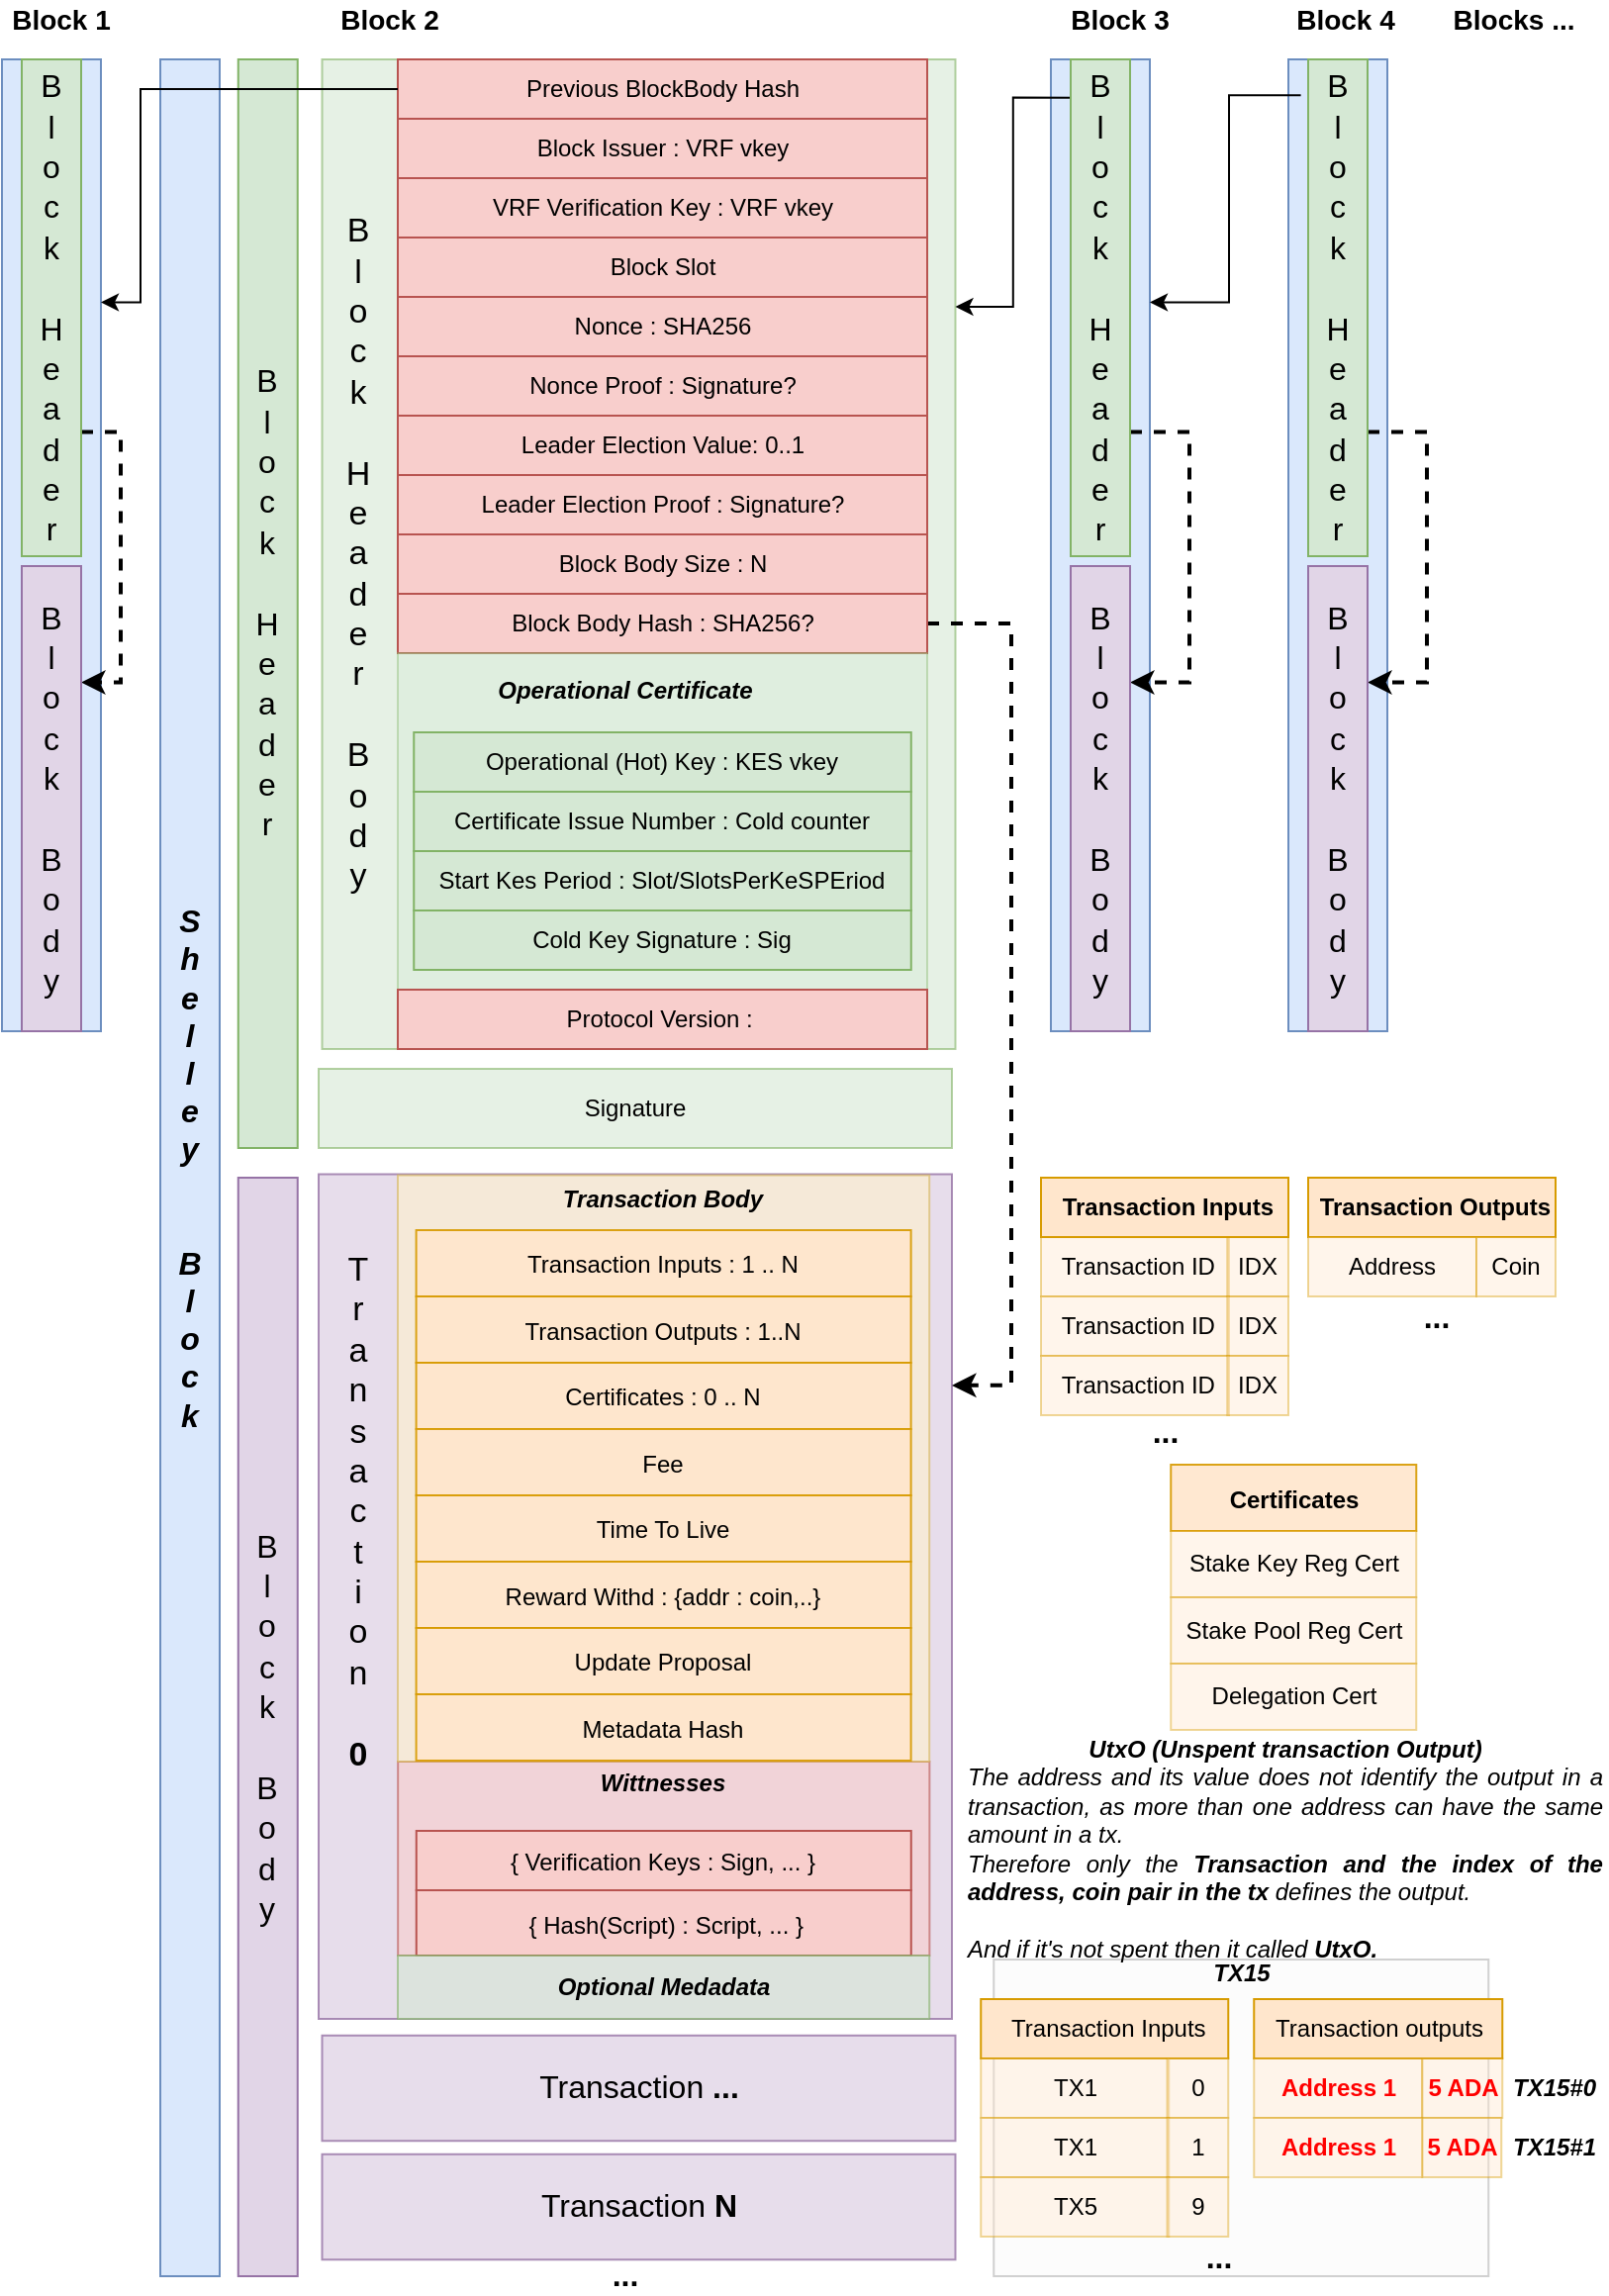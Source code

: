 <mxfile version="13.1.14" type="github">
  <diagram id="uTPT8sLcpa1e0BykbdLk" name="Page-1">
    <mxGraphModel dx="1215" dy="660" grid="1" gridSize="10" guides="1" tooltips="1" connect="1" arrows="1" fold="1" page="1" pageScale="1" pageWidth="827" pageHeight="1169" math="0" shadow="0">
      <root>
        <mxCell id="0" />
        <mxCell id="1" parent="0" />
        <mxCell id="1TYJ5KsrgFMn8mMMUmhc-1" value="&lt;font style=&quot;font-size: 16px&quot;&gt;&lt;br&gt;&lt;/font&gt;" style="rounded=0;whiteSpace=wrap;html=1;fontSize=17;align=center;fillColor=#e1d5e7;strokeColor=#9673a6;opacity=80;" vertex="1" parent="1">
          <mxGeometry x="170" y="603.25" width="320" height="426.75" as="geometry" />
        </mxCell>
        <mxCell id="1TYJ5KsrgFMn8mMMUmhc-99" value="" style="rounded=0;whiteSpace=wrap;html=1;fontSize=17;align=center;fillColor=#f8cecc;strokeColor=#b85450;opacity=60;" vertex="1" parent="1">
          <mxGeometry x="210.08" y="900" width="268.6" height="98" as="geometry" />
        </mxCell>
        <mxCell id="1TYJ5KsrgFMn8mMMUmhc-72" value="" style="rounded=0;whiteSpace=wrap;html=1;fontSize=12;fillColor=#f5f5f5;strokeColor=#666666;fontColor=#333333;opacity=30;" vertex="1" parent="1">
          <mxGeometry x="511.13" y="1000" width="250" height="160" as="geometry" />
        </mxCell>
        <mxCell id="0y1YGnhRQW68st4rbFYn-91" value="" style="rounded=0;whiteSpace=wrap;html=1;fontSize=17;align=center;fillColor=#d5e8d4;strokeColor=#82b366;opacity=60;" parent="1" vertex="1">
          <mxGeometry x="171.75" y="40" width="320" height="500" as="geometry" />
        </mxCell>
        <mxCell id="0y1YGnhRQW68st4rbFYn-69" value="" style="rounded=0;whiteSpace=wrap;html=1;fontSize=17;opacity=60;align=center;fillColor=#fff2cc;strokeColor=#d6b656;" parent="1" vertex="1">
          <mxGeometry x="210" y="603.75" width="268.6" height="296.25" as="geometry" />
        </mxCell>
        <mxCell id="0y1YGnhRQW68st4rbFYn-2" value="&lt;font style=&quot;font-size: 16px&quot;&gt;&lt;b&gt;&lt;i&gt;S&lt;br&gt;h&lt;br&gt;e&lt;br&gt;l&lt;br&gt;l&lt;br&gt;e&lt;br&gt;y&lt;br&gt;&lt;br&gt;&amp;nbsp;&lt;br&gt;B&lt;br&gt;l&lt;br&gt;o&lt;br&gt;c&lt;br&gt;k&lt;/i&gt;&lt;/b&gt;&lt;/font&gt;" style="rounded=0;whiteSpace=wrap;html=1;align=center;fillColor=#dae8fc;strokeColor=#6c8ebf;" parent="1" vertex="1">
          <mxGeometry x="90" y="40" width="30" height="1120" as="geometry" />
        </mxCell>
        <mxCell id="0y1YGnhRQW68st4rbFYn-4" value="Previous BlockBody Hash" style="rounded=0;whiteSpace=wrap;html=1;fillColor=#f8cecc;strokeColor=#b85450;" parent="1" vertex="1">
          <mxGeometry x="210" y="40" width="267.5" height="30" as="geometry" />
        </mxCell>
        <mxCell id="0y1YGnhRQW68st4rbFYn-5" value="Block Issuer : VRF vkey" style="rounded=0;whiteSpace=wrap;html=1;fillColor=#f8cecc;strokeColor=#b85450;align=center;" parent="1" vertex="1">
          <mxGeometry x="210" y="70" width="267.5" height="30" as="geometry" />
        </mxCell>
        <mxCell id="0y1YGnhRQW68st4rbFYn-6" value="VRF Verification Key : VRF vkey" style="rounded=0;whiteSpace=wrap;html=1;fillColor=#f8cecc;strokeColor=#b85450;align=center;" parent="1" vertex="1">
          <mxGeometry x="210" y="100" width="267.5" height="30" as="geometry" />
        </mxCell>
        <mxCell id="0y1YGnhRQW68st4rbFYn-7" value="Block Slot" style="rounded=0;whiteSpace=wrap;html=1;fillColor=#f8cecc;strokeColor=#b85450;align=center;" parent="1" vertex="1">
          <mxGeometry x="210" y="130" width="267.5" height="30" as="geometry" />
        </mxCell>
        <mxCell id="0y1YGnhRQW68st4rbFYn-8" value="Nonce : SHA256" style="rounded=0;whiteSpace=wrap;html=1;fillColor=#f8cecc;strokeColor=#b85450;align=center;" parent="1" vertex="1">
          <mxGeometry x="210" y="160" width="267.5" height="30" as="geometry" />
        </mxCell>
        <mxCell id="0y1YGnhRQW68st4rbFYn-9" value="Nonce Proof : Signature?" style="rounded=0;whiteSpace=wrap;html=1;fillColor=#f8cecc;strokeColor=#b85450;align=center;" parent="1" vertex="1">
          <mxGeometry x="210" y="190" width="267.5" height="30" as="geometry" />
        </mxCell>
        <mxCell id="0y1YGnhRQW68st4rbFYn-12" value="Leader Election Value: 0..1" style="rounded=0;whiteSpace=wrap;html=1;fillColor=#f8cecc;strokeColor=#b85450;align=center;" parent="1" vertex="1">
          <mxGeometry x="210" y="220" width="267.5" height="30" as="geometry" />
        </mxCell>
        <mxCell id="0y1YGnhRQW68st4rbFYn-13" value="Leader Election Proof : Signature?" style="rounded=0;whiteSpace=wrap;html=1;fillColor=#f8cecc;strokeColor=#b85450;align=center;" parent="1" vertex="1">
          <mxGeometry x="210" y="250" width="267.5" height="30" as="geometry" />
        </mxCell>
        <mxCell id="0y1YGnhRQW68st4rbFYn-14" value="Block Body Size : N" style="rounded=0;whiteSpace=wrap;html=1;fillColor=#f8cecc;strokeColor=#b85450;align=center;" parent="1" vertex="1">
          <mxGeometry x="210" y="280" width="267.5" height="30" as="geometry" />
        </mxCell>
        <mxCell id="1TYJ5KsrgFMn8mMMUmhc-37" style="edgeStyle=orthogonalEdgeStyle;rounded=0;orthogonalLoop=1;jettySize=auto;html=1;entryX=1;entryY=0.25;entryDx=0;entryDy=0;fontSize=12;dashed=1;strokeWidth=2;" edge="1" parent="1" source="0y1YGnhRQW68st4rbFYn-15" target="1TYJ5KsrgFMn8mMMUmhc-1">
          <mxGeometry relative="1" as="geometry">
            <Array as="points">
              <mxPoint x="520" y="325" />
              <mxPoint x="520" y="710" />
            </Array>
          </mxGeometry>
        </mxCell>
        <mxCell id="0y1YGnhRQW68st4rbFYn-15" value="Block Body Hash : SHA256?" style="rounded=0;whiteSpace=wrap;html=1;fillColor=#f8cecc;strokeColor=#b85450;align=center;" parent="1" vertex="1">
          <mxGeometry x="210" y="310" width="267.5" height="30" as="geometry" />
        </mxCell>
        <mxCell id="0y1YGnhRQW68st4rbFYn-16" value="" style="rounded=0;whiteSpace=wrap;html=1;fillColor=#d5e8d4;strokeColor=#82b366;align=center;opacity=40;" parent="1" vertex="1">
          <mxGeometry x="210" y="340" width="267.5" height="170" as="geometry" />
        </mxCell>
        <mxCell id="0y1YGnhRQW68st4rbFYn-17" value="Operational (Hot) Key : KES vkey" style="rounded=0;whiteSpace=wrap;html=1;fillColor=#d5e8d4;strokeColor=#82b366;align=center;" parent="1" vertex="1">
          <mxGeometry x="218.13" y="380" width="251.25" height="30" as="geometry" />
        </mxCell>
        <mxCell id="0y1YGnhRQW68st4rbFYn-18" value="Operational Certificate" style="text;html=1;strokeColor=none;fillColor=none;align=center;verticalAlign=middle;whiteSpace=wrap;rounded=0;fontStyle=3" parent="1" vertex="1">
          <mxGeometry x="255" y="344" width="140" height="30" as="geometry" />
        </mxCell>
        <mxCell id="0y1YGnhRQW68st4rbFYn-19" value="Certificate Issue Number : Cold counter" style="rounded=0;whiteSpace=wrap;html=1;fillColor=#d5e8d4;strokeColor=#82b366;align=center;" parent="1" vertex="1">
          <mxGeometry x="218.13" y="410" width="251.25" height="30" as="geometry" />
        </mxCell>
        <mxCell id="0y1YGnhRQW68st4rbFYn-20" value="Start Kes Period : Slot/SlotsPerKeSPEriod" style="rounded=0;whiteSpace=wrap;html=1;fillColor=#d5e8d4;strokeColor=#82b366;align=center;" parent="1" vertex="1">
          <mxGeometry x="218.13" y="440" width="251.25" height="30" as="geometry" />
        </mxCell>
        <mxCell id="0y1YGnhRQW68st4rbFYn-21" value="Cold Key Signature : Sig" style="rounded=0;whiteSpace=wrap;html=1;fillColor=#d5e8d4;strokeColor=#82b366;align=center;" parent="1" vertex="1">
          <mxGeometry x="218.13" y="470" width="251.25" height="30" as="geometry" />
        </mxCell>
        <mxCell id="0y1YGnhRQW68st4rbFYn-22" value="Protocol Version :&amp;nbsp;" style="rounded=0;whiteSpace=wrap;html=1;fillColor=#f8cecc;strokeColor=#b85450;align=center;" parent="1" vertex="1">
          <mxGeometry x="210" y="510" width="267.5" height="30" as="geometry" />
        </mxCell>
        <mxCell id="0y1YGnhRQW68st4rbFYn-36" value="&amp;nbsp;Transaction ID" style="rounded=0;whiteSpace=wrap;html=1;fontSize=12;opacity=40;align=center;fillColor=#ffe6cc;strokeColor=#d79b00;" parent="1" vertex="1">
          <mxGeometry x="535" y="635" width="95" height="30" as="geometry" />
        </mxCell>
        <mxCell id="0y1YGnhRQW68st4rbFYn-38" value="IDX" style="rounded=0;whiteSpace=wrap;html=1;fontSize=12;opacity=40;align=center;fillColor=#ffe6cc;strokeColor=#d79b00;" parent="1" vertex="1">
          <mxGeometry x="629.13" y="635" width="30.87" height="30" as="geometry" />
        </mxCell>
        <mxCell id="0y1YGnhRQW68st4rbFYn-45" value="&lt;font style=&quot;font-size: 12px&quot;&gt;&lt;b&gt;&lt;i&gt;Transaction Body&lt;/i&gt;&lt;/b&gt;&lt;/font&gt;" style="text;html=1;strokeColor=none;fillColor=none;align=center;verticalAlign=middle;whiteSpace=wrap;rounded=0;fontSize=17;opacity=40;" parent="1" vertex="1">
          <mxGeometry x="268.6" y="605" width="150" height="20" as="geometry" />
        </mxCell>
        <mxCell id="0y1YGnhRQW68st4rbFYn-46" value="&lt;font style=&quot;font-size: 12px&quot;&gt;Transaction Inputs : 1 .. N&lt;/font&gt;" style="rounded=0;whiteSpace=wrap;html=1;fontSize=17;opacity=90;align=center;fillColor=#ffe6cc;strokeColor=#d79b00;imageHeight=24;" parent="1" vertex="1">
          <mxGeometry x="219.3" y="631.5" width="250" height="33.5" as="geometry" />
        </mxCell>
        <mxCell id="0y1YGnhRQW68st4rbFYn-47" value="&lt;font style=&quot;font-size: 12px&quot;&gt;Transaction Outputs : 1..N&lt;/font&gt;" style="rounded=0;whiteSpace=wrap;html=1;fontSize=17;opacity=90;align=center;fillColor=#ffe6cc;strokeColor=#d79b00;imageHeight=24;" parent="1" vertex="1">
          <mxGeometry x="219.3" y="665" width="250" height="33.5" as="geometry" />
        </mxCell>
        <mxCell id="0y1YGnhRQW68st4rbFYn-48" value="&lt;font style=&quot;font-size: 12px&quot;&gt;Certificates : 0 .. N&lt;/font&gt;" style="rounded=0;whiteSpace=wrap;html=1;fontSize=17;opacity=90;align=center;fillColor=#ffe6cc;strokeColor=#d79b00;imageHeight=24;" parent="1" vertex="1">
          <mxGeometry x="219.3" y="698.5" width="250" height="33.5" as="geometry" />
        </mxCell>
        <mxCell id="0y1YGnhRQW68st4rbFYn-49" value="&lt;font style=&quot;font-size: 12px&quot;&gt;Fee&lt;/font&gt;" style="rounded=0;whiteSpace=wrap;html=1;fontSize=17;opacity=90;align=center;fillColor=#ffe6cc;strokeColor=#d79b00;imageHeight=24;" parent="1" vertex="1">
          <mxGeometry x="219.3" y="732" width="250" height="33.5" as="geometry" />
        </mxCell>
        <mxCell id="0y1YGnhRQW68st4rbFYn-50" value="&lt;font style=&quot;font-size: 12px&quot;&gt;Time To Live&lt;/font&gt;" style="rounded=0;whiteSpace=wrap;html=1;fontSize=17;opacity=90;align=center;fillColor=#ffe6cc;strokeColor=#d79b00;imageHeight=24;" parent="1" vertex="1">
          <mxGeometry x="219.3" y="765.5" width="250" height="33.5" as="geometry" />
        </mxCell>
        <mxCell id="0y1YGnhRQW68st4rbFYn-51" value="&lt;font style=&quot;font-size: 12px&quot;&gt;Reward Withd : {addr : coin,..}&lt;/font&gt;" style="rounded=0;whiteSpace=wrap;html=1;fontSize=17;opacity=90;align=center;fillColor=#ffe6cc;strokeColor=#d79b00;imageHeight=24;" parent="1" vertex="1">
          <mxGeometry x="219.3" y="799" width="250" height="33.5" as="geometry" />
        </mxCell>
        <mxCell id="0y1YGnhRQW68st4rbFYn-52" value="&lt;font style=&quot;font-size: 12px&quot;&gt;Update Proposal&lt;/font&gt;" style="rounded=0;whiteSpace=wrap;html=1;fontSize=17;opacity=90;align=center;fillColor=#ffe6cc;strokeColor=#d79b00;imageHeight=24;" parent="1" vertex="1">
          <mxGeometry x="219.3" y="832.5" width="250" height="33.5" as="geometry" />
        </mxCell>
        <mxCell id="0y1YGnhRQW68st4rbFYn-53" value="&lt;font style=&quot;font-size: 12px&quot;&gt;Metadata Hash&lt;/font&gt;" style="rounded=0;whiteSpace=wrap;html=1;fontSize=17;opacity=90;align=center;fillColor=#ffe6cc;strokeColor=#d79b00;imageHeight=24;" parent="1" vertex="1">
          <mxGeometry x="219.3" y="866" width="250" height="33.5" as="geometry" />
        </mxCell>
        <mxCell id="0y1YGnhRQW68st4rbFYn-54" value="&lt;font style=&quot;font-size: 12px&quot;&gt;{ Verification Keys : Sign, ... }&lt;/font&gt;" style="rounded=0;whiteSpace=wrap;html=1;fontSize=17;align=center;fillColor=#f8cecc;strokeColor=#b85450;" parent="1" vertex="1">
          <mxGeometry x="219.38" y="935" width="250" height="30" as="geometry" />
        </mxCell>
        <mxCell id="0y1YGnhRQW68st4rbFYn-55" value="&lt;font style=&quot;font-size: 12px&quot;&gt;&amp;nbsp;{ Hash(Script) : Script, ... }&lt;/font&gt;" style="rounded=0;whiteSpace=wrap;html=1;fontSize=17;align=center;fillColor=#f8cecc;strokeColor=#b85450;" parent="1" vertex="1">
          <mxGeometry x="219.38" y="965" width="250" height="33" as="geometry" />
        </mxCell>
        <mxCell id="0y1YGnhRQW68st4rbFYn-56" value="&lt;font style=&quot;font-size: 12px;&quot;&gt;Optional Medadata&lt;/font&gt;" style="rounded=0;whiteSpace=wrap;html=1;fontSize=12;align=center;fillColor=#d5e8d4;strokeColor=#82b366;fontStyle=3;opacity=60;" parent="1" vertex="1">
          <mxGeometry x="210" y="998" width="268.6" height="32" as="geometry" />
        </mxCell>
        <mxCell id="0y1YGnhRQW68st4rbFYn-87" value="&lt;font style=&quot;font-size: 16px&quot;&gt;B&lt;br&gt;l&lt;br&gt;o&lt;br&gt;c&lt;br&gt;k&lt;br&gt;&amp;nbsp;&lt;br&gt;H&lt;br&gt;e&lt;br&gt;a&lt;br&gt;d&lt;br&gt;e&lt;br&gt;r&lt;/font&gt;" style="rounded=0;whiteSpace=wrap;html=1;fontSize=17;align=center;fillColor=#d5e8d4;strokeColor=#82b366;" parent="1" vertex="1">
          <mxGeometry x="129.38" y="40" width="30" height="550" as="geometry" />
        </mxCell>
        <mxCell id="0y1YGnhRQW68st4rbFYn-88" value="&lt;font style=&quot;font-size: 16px&quot;&gt;B&lt;br&gt;l&lt;br&gt;o&lt;br&gt;c&lt;br&gt;k&lt;br&gt;&amp;nbsp;&lt;br&gt;B&lt;br&gt;o&lt;br&gt;d&lt;br&gt;y&lt;/font&gt;" style="rounded=0;whiteSpace=wrap;html=1;fontSize=17;align=center;fillColor=#e1d5e7;strokeColor=#9673a6;" parent="1" vertex="1">
          <mxGeometry x="129.38" y="605" width="30" height="555" as="geometry" />
        </mxCell>
        <mxCell id="0y1YGnhRQW68st4rbFYn-90" value="&lt;font style=&quot;font-size: 12px;&quot;&gt;Signature&lt;br style=&quot;font-size: 12px;&quot;&gt;&lt;/font&gt;" style="rounded=0;whiteSpace=wrap;html=1;fontSize=12;align=center;fillColor=#d5e8d4;strokeColor=#82b366;opacity=60;" parent="1" vertex="1">
          <mxGeometry x="170" y="550" width="320" height="40" as="geometry" />
        </mxCell>
        <mxCell id="0y1YGnhRQW68st4rbFYn-101" value="..." style="text;html=1;strokeColor=none;fillColor=none;align=center;verticalAlign=middle;whiteSpace=wrap;rounded=0;fontSize=16;opacity=60;fontStyle=1" parent="1" vertex="1">
          <mxGeometry x="305" y="1149" width="40" height="20" as="geometry" />
        </mxCell>
        <mxCell id="1TYJ5KsrgFMn8mMMUmhc-2" value="B&lt;br style=&quot;font-size: 17px&quot;&gt;l&lt;br style=&quot;font-size: 17px&quot;&gt;o&lt;br style=&quot;font-size: 17px&quot;&gt;c&lt;br style=&quot;font-size: 17px&quot;&gt;k&lt;br style=&quot;font-size: 17px&quot;&gt;&amp;nbsp;&lt;br&gt;H&lt;br style=&quot;font-size: 17px&quot;&gt;e&lt;br style=&quot;font-size: 17px&quot;&gt;a&lt;br style=&quot;font-size: 17px&quot;&gt;d&lt;br style=&quot;font-size: 17px&quot;&gt;e&lt;br style=&quot;font-size: 17px&quot;&gt;r&lt;br style=&quot;font-size: 17px&quot;&gt;&amp;nbsp;&lt;br style=&quot;font-size: 17px&quot;&gt;B&lt;br style=&quot;font-size: 17px&quot;&gt;o&lt;br style=&quot;font-size: 17px&quot;&gt;d&lt;br style=&quot;font-size: 17px&quot;&gt;y" style="text;html=1;strokeColor=none;fillColor=none;align=center;verticalAlign=middle;whiteSpace=wrap;rounded=0;fontSize=17;" vertex="1" parent="1">
          <mxGeometry x="170" y="120" width="40" height="340" as="geometry" />
        </mxCell>
        <mxCell id="1TYJ5KsrgFMn8mMMUmhc-3" value="T&lt;br&gt;r&lt;br&gt;a&lt;br&gt;n&lt;br&gt;s&lt;br&gt;a&lt;br&gt;c&lt;br&gt;t&lt;br&gt;i&lt;br&gt;o&lt;br&gt;n&lt;br&gt;&lt;br&gt;&lt;b&gt;0&lt;/b&gt;" style="text;html=1;strokeColor=none;fillColor=none;align=center;verticalAlign=middle;whiteSpace=wrap;rounded=0;fontSize=17;" vertex="1" parent="1">
          <mxGeometry x="170.0" y="603.75" width="40" height="340" as="geometry" />
        </mxCell>
        <mxCell id="1TYJ5KsrgFMn8mMMUmhc-5" value="&lt;font style=&quot;font-size: 16px&quot;&gt;Transaction &lt;b&gt;...&lt;/b&gt;&lt;br&gt;&lt;/font&gt;" style="rounded=0;whiteSpace=wrap;html=1;fontSize=17;align=center;fillColor=#e1d5e7;strokeColor=#9673a6;opacity=80;" vertex="1" parent="1">
          <mxGeometry x="171.75" y="1038.38" width="320" height="53.25" as="geometry" />
        </mxCell>
        <mxCell id="1TYJ5KsrgFMn8mMMUmhc-6" value="&lt;font style=&quot;font-size: 16px&quot;&gt;Transaction &lt;b&gt;N&lt;/b&gt;&lt;br&gt;&lt;/font&gt;" style="rounded=0;whiteSpace=wrap;html=1;fontSize=17;align=center;fillColor=#e1d5e7;strokeColor=#9673a6;opacity=80;" vertex="1" parent="1">
          <mxGeometry x="171.75" y="1098.38" width="320" height="53.25" as="geometry" />
        </mxCell>
        <mxCell id="1TYJ5KsrgFMn8mMMUmhc-14" value="" style="rounded=0;whiteSpace=wrap;html=1;align=center;fillColor=#dae8fc;strokeColor=#6c8ebf;" vertex="1" parent="1">
          <mxGeometry x="10" y="40" width="50" height="491" as="geometry" />
        </mxCell>
        <mxCell id="1TYJ5KsrgFMn8mMMUmhc-40" style="edgeStyle=orthogonalEdgeStyle;rounded=0;orthogonalLoop=1;jettySize=auto;html=1;exitX=1;exitY=0.75;exitDx=0;exitDy=0;entryX=1;entryY=0.25;entryDx=0;entryDy=0;dashed=1;strokeWidth=2;fontSize=12;" edge="1" parent="1" source="1TYJ5KsrgFMn8mMMUmhc-15" target="1TYJ5KsrgFMn8mMMUmhc-16">
          <mxGeometry relative="1" as="geometry" />
        </mxCell>
        <mxCell id="1TYJ5KsrgFMn8mMMUmhc-15" value="&lt;font style=&quot;font-size: 16px&quot;&gt;B&lt;br&gt;l&lt;br&gt;o&lt;br&gt;c&lt;br&gt;k&lt;br&gt;&amp;nbsp;&lt;br&gt;H&lt;br&gt;e&lt;br&gt;a&lt;br&gt;d&lt;br&gt;e&lt;br&gt;r&lt;/font&gt;" style="rounded=0;whiteSpace=wrap;html=1;fontSize=17;align=center;fillColor=#d5e8d4;strokeColor=#82b366;" vertex="1" parent="1">
          <mxGeometry x="20" y="40" width="30" height="251" as="geometry" />
        </mxCell>
        <mxCell id="1TYJ5KsrgFMn8mMMUmhc-16" value="&lt;font style=&quot;font-size: 16px&quot;&gt;B&lt;br&gt;l&lt;br&gt;o&lt;br&gt;c&lt;br&gt;k&lt;br&gt;&amp;nbsp;&lt;br&gt;B&lt;br&gt;o&lt;br&gt;d&lt;br&gt;y&lt;/font&gt;" style="rounded=0;whiteSpace=wrap;html=1;fontSize=17;align=center;fillColor=#e1d5e7;strokeColor=#9673a6;" vertex="1" parent="1">
          <mxGeometry x="20" y="296" width="30" height="235" as="geometry" />
        </mxCell>
        <mxCell id="1TYJ5KsrgFMn8mMMUmhc-20" value="" style="rounded=0;whiteSpace=wrap;html=1;align=center;fillColor=#dae8fc;strokeColor=#6c8ebf;" vertex="1" parent="1">
          <mxGeometry x="540" y="40" width="50" height="491" as="geometry" />
        </mxCell>
        <mxCell id="1TYJ5KsrgFMn8mMMUmhc-27" style="edgeStyle=orthogonalEdgeStyle;rounded=0;orthogonalLoop=1;jettySize=auto;html=1;fontSize=12;exitX=0.033;exitY=0.077;exitDx=0;exitDy=0;exitPerimeter=0;entryX=1;entryY=0.25;entryDx=0;entryDy=0;" edge="1" parent="1" source="1TYJ5KsrgFMn8mMMUmhc-21" target="0y1YGnhRQW68st4rbFYn-91">
          <mxGeometry relative="1" as="geometry">
            <mxPoint x="500" y="120" as="targetPoint" />
          </mxGeometry>
        </mxCell>
        <mxCell id="1TYJ5KsrgFMn8mMMUmhc-38" style="edgeStyle=orthogonalEdgeStyle;rounded=0;orthogonalLoop=1;jettySize=auto;html=1;entryX=1;entryY=0.25;entryDx=0;entryDy=0;dashed=1;fontSize=12;exitX=1;exitY=0.75;exitDx=0;exitDy=0;strokeWidth=2;" edge="1" parent="1" source="1TYJ5KsrgFMn8mMMUmhc-21" target="1TYJ5KsrgFMn8mMMUmhc-22">
          <mxGeometry relative="1" as="geometry">
            <Array as="points">
              <mxPoint x="610" y="228" />
              <mxPoint x="610" y="355" />
            </Array>
          </mxGeometry>
        </mxCell>
        <mxCell id="1TYJ5KsrgFMn8mMMUmhc-21" value="&lt;font style=&quot;font-size: 16px&quot;&gt;B&lt;br&gt;l&lt;br&gt;o&lt;br&gt;c&lt;br&gt;k&lt;br&gt;&amp;nbsp;&lt;br&gt;H&lt;br&gt;e&lt;br&gt;a&lt;br&gt;d&lt;br&gt;e&lt;br&gt;r&lt;/font&gt;" style="rounded=0;whiteSpace=wrap;html=1;fontSize=17;align=center;fillColor=#d5e8d4;strokeColor=#82b366;" vertex="1" parent="1">
          <mxGeometry x="550" y="40" width="30" height="251" as="geometry" />
        </mxCell>
        <mxCell id="1TYJ5KsrgFMn8mMMUmhc-22" value="&lt;font style=&quot;font-size: 16px&quot;&gt;B&lt;br&gt;l&lt;br&gt;o&lt;br&gt;c&lt;br&gt;k&lt;br&gt;&amp;nbsp;&lt;br&gt;B&lt;br&gt;o&lt;br&gt;d&lt;br&gt;y&lt;/font&gt;" style="rounded=0;whiteSpace=wrap;html=1;fontSize=17;align=center;fillColor=#e1d5e7;strokeColor=#9673a6;" vertex="1" parent="1">
          <mxGeometry x="550" y="296" width="30" height="235" as="geometry" />
        </mxCell>
        <mxCell id="1TYJ5KsrgFMn8mMMUmhc-23" value="" style="rounded=0;whiteSpace=wrap;html=1;align=center;fillColor=#dae8fc;strokeColor=#6c8ebf;" vertex="1" parent="1">
          <mxGeometry x="660" y="40" width="50" height="491" as="geometry" />
        </mxCell>
        <mxCell id="1TYJ5KsrgFMn8mMMUmhc-34" style="edgeStyle=orthogonalEdgeStyle;rounded=0;orthogonalLoop=1;jettySize=auto;html=1;entryX=1;entryY=0.25;entryDx=0;entryDy=0;fontSize=12;exitX=-0.124;exitY=0.072;exitDx=0;exitDy=0;exitPerimeter=0;" edge="1" parent="1" source="1TYJ5KsrgFMn8mMMUmhc-24" target="1TYJ5KsrgFMn8mMMUmhc-20">
          <mxGeometry relative="1" as="geometry" />
        </mxCell>
        <mxCell id="1TYJ5KsrgFMn8mMMUmhc-39" style="edgeStyle=orthogonalEdgeStyle;rounded=0;orthogonalLoop=1;jettySize=auto;html=1;exitX=1;exitY=0.75;exitDx=0;exitDy=0;entryX=1;entryY=0.25;entryDx=0;entryDy=0;dashed=1;strokeWidth=2;fontSize=12;" edge="1" parent="1" source="1TYJ5KsrgFMn8mMMUmhc-24" target="1TYJ5KsrgFMn8mMMUmhc-25">
          <mxGeometry relative="1" as="geometry">
            <Array as="points">
              <mxPoint x="730" y="228" />
              <mxPoint x="730" y="355" />
            </Array>
          </mxGeometry>
        </mxCell>
        <mxCell id="1TYJ5KsrgFMn8mMMUmhc-24" value="&lt;font style=&quot;font-size: 16px&quot;&gt;B&lt;br&gt;l&lt;br&gt;o&lt;br&gt;c&lt;br&gt;k&lt;br&gt;&amp;nbsp;&lt;br&gt;H&lt;br&gt;e&lt;br&gt;a&lt;br&gt;d&lt;br&gt;e&lt;br&gt;r&lt;/font&gt;" style="rounded=0;whiteSpace=wrap;html=1;fontSize=17;align=center;fillColor=#d5e8d4;strokeColor=#82b366;" vertex="1" parent="1">
          <mxGeometry x="670" y="40" width="30" height="251" as="geometry" />
        </mxCell>
        <mxCell id="1TYJ5KsrgFMn8mMMUmhc-25" value="&lt;font style=&quot;font-size: 16px&quot;&gt;B&lt;br&gt;l&lt;br&gt;o&lt;br&gt;c&lt;br&gt;k&lt;br&gt;&amp;nbsp;&lt;br&gt;B&lt;br&gt;o&lt;br&gt;d&lt;br&gt;y&lt;/font&gt;" style="rounded=0;whiteSpace=wrap;html=1;fontSize=17;align=center;fillColor=#e1d5e7;strokeColor=#9673a6;" vertex="1" parent="1">
          <mxGeometry x="670" y="296" width="30" height="235" as="geometry" />
        </mxCell>
        <mxCell id="1TYJ5KsrgFMn8mMMUmhc-30" value="&lt;font style=&quot;font-size: 12px&quot;&gt;Certificates&lt;/font&gt;" style="rounded=0;whiteSpace=wrap;html=1;fontSize=17;opacity=90;align=center;fillColor=#ffe6cc;strokeColor=#d79b00;imageHeight=24;fontStyle=1" vertex="1" parent="1">
          <mxGeometry x="600.63" y="750" width="124" height="33.5" as="geometry" />
        </mxCell>
        <mxCell id="1TYJ5KsrgFMn8mMMUmhc-31" value="Stake Key Reg Cert" style="rounded=0;whiteSpace=wrap;html=1;fontSize=12;align=center;fillColor=#ffe6cc;strokeColor=#d79b00;opacity=40;" vertex="1" parent="1">
          <mxGeometry x="600.63" y="783.5" width="124" height="33.5" as="geometry" />
        </mxCell>
        <mxCell id="1TYJ5KsrgFMn8mMMUmhc-32" value="Stake Pool Reg Cert" style="rounded=0;whiteSpace=wrap;html=1;fontSize=12;align=center;fillColor=#ffe6cc;strokeColor=#d79b00;opacity=40;" vertex="1" parent="1">
          <mxGeometry x="600.63" y="817" width="124" height="33.5" as="geometry" />
        </mxCell>
        <mxCell id="1TYJ5KsrgFMn8mMMUmhc-33" value="Delegation Cert" style="rounded=0;whiteSpace=wrap;html=1;fontSize=12;align=center;fillColor=#ffe6cc;strokeColor=#d79b00;opacity=40;" vertex="1" parent="1">
          <mxGeometry x="600.63" y="850.5" width="124" height="33.5" as="geometry" />
        </mxCell>
        <mxCell id="1TYJ5KsrgFMn8mMMUmhc-35" style="edgeStyle=orthogonalEdgeStyle;rounded=0;orthogonalLoop=1;jettySize=auto;html=1;entryX=1;entryY=0.25;entryDx=0;entryDy=0;fontSize=12;" edge="1" parent="1" source="0y1YGnhRQW68st4rbFYn-4" target="1TYJ5KsrgFMn8mMMUmhc-14">
          <mxGeometry relative="1" as="geometry">
            <Array as="points">
              <mxPoint x="80" y="55" />
              <mxPoint x="80" y="163" />
            </Array>
          </mxGeometry>
        </mxCell>
        <mxCell id="1TYJ5KsrgFMn8mMMUmhc-42" value="Block 2" style="text;html=1;strokeColor=none;fillColor=none;align=center;verticalAlign=middle;whiteSpace=wrap;rounded=0;fontSize=14;opacity=60;fontStyle=1" vertex="1" parent="1">
          <mxGeometry x="171.75" y="10" width="68.25" height="20" as="geometry" />
        </mxCell>
        <mxCell id="1TYJ5KsrgFMn8mMMUmhc-43" value="Block 1" style="text;html=1;strokeColor=none;fillColor=none;align=center;verticalAlign=middle;whiteSpace=wrap;rounded=0;fontSize=14;opacity=60;fontStyle=1" vertex="1" parent="1">
          <mxGeometry x="10" y="10" width="60" height="20" as="geometry" />
        </mxCell>
        <mxCell id="1TYJ5KsrgFMn8mMMUmhc-44" value="Block 3" style="text;html=1;strokeColor=none;fillColor=none;align=center;verticalAlign=middle;whiteSpace=wrap;rounded=0;fontSize=14;opacity=60;fontStyle=1" vertex="1" parent="1">
          <mxGeometry x="540" y="10" width="70" height="20" as="geometry" />
        </mxCell>
        <mxCell id="1TYJ5KsrgFMn8mMMUmhc-45" value="Block 4" style="text;html=1;strokeColor=none;fillColor=none;align=center;verticalAlign=middle;whiteSpace=wrap;rounded=0;fontSize=14;opacity=60;fontStyle=1" vertex="1" parent="1">
          <mxGeometry x="660" y="10" width="58.25" height="20" as="geometry" />
        </mxCell>
        <mxCell id="1TYJ5KsrgFMn8mMMUmhc-48" value="Blocks&amp;nbsp;..." style="text;html=1;strokeColor=none;fillColor=none;align=center;verticalAlign=middle;whiteSpace=wrap;rounded=0;fontSize=14;opacity=60;fontStyle=1" vertex="1" parent="1">
          <mxGeometry x="740" y="10" width="68.25" height="20" as="geometry" />
        </mxCell>
        <mxCell id="1TYJ5KsrgFMn8mMMUmhc-49" value="&lt;font style=&quot;font-size: 12px&quot;&gt;&lt;b style=&quot;font-size: 12px&quot;&gt;&lt;i style=&quot;font-size: 12px&quot;&gt;TX15#0&lt;/i&gt;&lt;/b&gt;&lt;/font&gt;" style="text;html=1;strokeColor=none;fillColor=none;align=center;verticalAlign=middle;whiteSpace=wrap;rounded=0;fontSize=12;opacity=40;" vertex="1" parent="1">
          <mxGeometry x="767.63" y="1055" width="53" height="20" as="geometry" />
        </mxCell>
        <mxCell id="1TYJ5KsrgFMn8mMMUmhc-58" value="&amp;nbsp;Transaction Inputs" style="rounded=0;whiteSpace=wrap;html=1;fontSize=12;align=center;fillColor=#ffe6cc;strokeColor=#d79b00;fontStyle=1" vertex="1" parent="1">
          <mxGeometry x="535" y="605" width="125" height="30" as="geometry" />
        </mxCell>
        <mxCell id="1TYJ5KsrgFMn8mMMUmhc-63" value="&amp;nbsp;Transaction Outputs" style="rounded=0;whiteSpace=wrap;html=1;fontSize=12;align=center;fillColor=#ffe6cc;strokeColor=#d79b00;fontStyle=1" vertex="1" parent="1">
          <mxGeometry x="670" y="605" width="125" height="30" as="geometry" />
        </mxCell>
        <mxCell id="1TYJ5KsrgFMn8mMMUmhc-64" value="Address" style="rounded=0;whiteSpace=wrap;html=1;fontSize=12;opacity=40;align=center;fillColor=#ffe6cc;strokeColor=#d79b00;" vertex="1" parent="1">
          <mxGeometry x="670" y="635" width="85" height="30" as="geometry" />
        </mxCell>
        <mxCell id="1TYJ5KsrgFMn8mMMUmhc-65" value="Coin" style="rounded=0;whiteSpace=wrap;html=1;fontSize=12;opacity=40;align=center;fillColor=#ffe6cc;strokeColor=#d79b00;" vertex="1" parent="1">
          <mxGeometry x="755" y="635" width="40" height="30" as="geometry" />
        </mxCell>
        <mxCell id="1TYJ5KsrgFMn8mMMUmhc-66" value="..." style="text;html=1;strokeColor=none;fillColor=none;align=center;verticalAlign=middle;whiteSpace=wrap;rounded=0;fontSize=16;opacity=60;fontStyle=1" vertex="1" parent="1">
          <mxGeometry x="715" y="665" width="40" height="20" as="geometry" />
        </mxCell>
        <mxCell id="1TYJ5KsrgFMn8mMMUmhc-67" value="..." style="text;html=1;strokeColor=none;fillColor=none;align=center;verticalAlign=middle;whiteSpace=wrap;rounded=0;fontSize=16;opacity=60;fontStyle=1" vertex="1" parent="1">
          <mxGeometry x="577.5" y="723.25" width="40" height="20" as="geometry" />
        </mxCell>
        <mxCell id="1TYJ5KsrgFMn8mMMUmhc-68" value="&amp;nbsp;Transaction ID" style="rounded=0;whiteSpace=wrap;html=1;fontSize=12;opacity=40;align=center;fillColor=#ffe6cc;strokeColor=#d79b00;" vertex="1" parent="1">
          <mxGeometry x="535" y="665" width="95" height="30" as="geometry" />
        </mxCell>
        <mxCell id="1TYJ5KsrgFMn8mMMUmhc-69" value="IDX" style="rounded=0;whiteSpace=wrap;html=1;fontSize=12;opacity=40;align=center;fillColor=#ffe6cc;strokeColor=#d79b00;" vertex="1" parent="1">
          <mxGeometry x="629.13" y="665" width="30.87" height="30" as="geometry" />
        </mxCell>
        <mxCell id="1TYJ5KsrgFMn8mMMUmhc-70" value="&amp;nbsp;Transaction ID" style="rounded=0;whiteSpace=wrap;html=1;fontSize=12;opacity=40;align=center;fillColor=#ffe6cc;strokeColor=#d79b00;" vertex="1" parent="1">
          <mxGeometry x="535" y="695" width="95" height="30" as="geometry" />
        </mxCell>
        <mxCell id="1TYJ5KsrgFMn8mMMUmhc-71" value="IDX" style="rounded=0;whiteSpace=wrap;html=1;fontSize=12;opacity=40;align=center;fillColor=#ffe6cc;strokeColor=#d79b00;" vertex="1" parent="1">
          <mxGeometry x="629.13" y="695" width="30.87" height="30" as="geometry" />
        </mxCell>
        <mxCell id="1TYJ5KsrgFMn8mMMUmhc-73" value="&amp;nbsp;Transaction Inputs" style="rounded=0;whiteSpace=wrap;html=1;fontSize=12;align=center;fillColor=#ffe6cc;strokeColor=#d79b00;" vertex="1" parent="1">
          <mxGeometry x="504.63" y="1020" width="125" height="30" as="geometry" />
        </mxCell>
        <mxCell id="1TYJ5KsrgFMn8mMMUmhc-75" value="Transaction outputs" style="rounded=0;whiteSpace=wrap;html=1;fontSize=12;align=center;fillColor=#ffe6cc;strokeColor=#d79b00;" vertex="1" parent="1">
          <mxGeometry x="642.63" y="1020" width="125.5" height="30" as="geometry" />
        </mxCell>
        <mxCell id="1TYJ5KsrgFMn8mMMUmhc-78" value="TX1" style="rounded=0;whiteSpace=wrap;html=1;fontSize=12;opacity=40;align=center;fillColor=#ffe6cc;strokeColor=#d79b00;" vertex="1" parent="1">
          <mxGeometry x="504.63" y="1050" width="95" height="30" as="geometry" />
        </mxCell>
        <mxCell id="1TYJ5KsrgFMn8mMMUmhc-79" value="0" style="rounded=0;whiteSpace=wrap;html=1;fontSize=12;opacity=40;align=center;fillColor=#ffe6cc;strokeColor=#d79b00;" vertex="1" parent="1">
          <mxGeometry x="598.76" y="1050" width="30.87" height="30" as="geometry" />
        </mxCell>
        <mxCell id="1TYJ5KsrgFMn8mMMUmhc-80" value="Address 1" style="rounded=0;whiteSpace=wrap;html=1;fontSize=12;opacity=40;align=center;fillColor=#ffe6cc;strokeColor=#d79b00;fontColor=#FF0000;fontStyle=1" vertex="1" parent="1">
          <mxGeometry x="642.63" y="1050" width="85" height="30" as="geometry" />
        </mxCell>
        <mxCell id="1TYJ5KsrgFMn8mMMUmhc-81" value="5 ADA" style="rounded=0;whiteSpace=wrap;html=1;fontSize=12;opacity=40;align=center;fillColor=#ffe6cc;strokeColor=#d79b00;fontColor=#FF0000;fontStyle=1" vertex="1" parent="1">
          <mxGeometry x="727.63" y="1050" width="40.5" height="30" as="geometry" />
        </mxCell>
        <mxCell id="1TYJ5KsrgFMn8mMMUmhc-82" value="..." style="text;html=1;strokeColor=none;fillColor=none;align=center;verticalAlign=middle;whiteSpace=wrap;rounded=0;fontSize=16;opacity=60;fontStyle=1" vertex="1" parent="1">
          <mxGeometry x="605.13" y="1140" width="40" height="20" as="geometry" />
        </mxCell>
        <mxCell id="1TYJ5KsrgFMn8mMMUmhc-83" value="TX1" style="rounded=0;whiteSpace=wrap;html=1;fontSize=12;opacity=40;align=center;fillColor=#ffe6cc;strokeColor=#d79b00;" vertex="1" parent="1">
          <mxGeometry x="504.63" y="1080" width="95" height="30" as="geometry" />
        </mxCell>
        <mxCell id="1TYJ5KsrgFMn8mMMUmhc-84" value="1" style="rounded=0;whiteSpace=wrap;html=1;fontSize=12;opacity=40;align=center;fillColor=#ffe6cc;strokeColor=#d79b00;" vertex="1" parent="1">
          <mxGeometry x="598.76" y="1080" width="30.87" height="30" as="geometry" />
        </mxCell>
        <mxCell id="1TYJ5KsrgFMn8mMMUmhc-86" value="5 ADA" style="rounded=0;whiteSpace=wrap;html=1;fontSize=12;opacity=40;align=center;fillColor=#ffe6cc;strokeColor=#d79b00;fontColor=#FF0000;fontStyle=1" vertex="1" parent="1">
          <mxGeometry x="727.63" y="1080" width="40" height="30" as="geometry" />
        </mxCell>
        <mxCell id="1TYJ5KsrgFMn8mMMUmhc-87" value="TX5" style="rounded=0;whiteSpace=wrap;html=1;fontSize=12;opacity=40;align=center;fillColor=#ffe6cc;strokeColor=#d79b00;" vertex="1" parent="1">
          <mxGeometry x="504.63" y="1110" width="95" height="30" as="geometry" />
        </mxCell>
        <mxCell id="1TYJ5KsrgFMn8mMMUmhc-88" value="9" style="rounded=0;whiteSpace=wrap;html=1;fontSize=12;opacity=40;align=center;fillColor=#ffe6cc;strokeColor=#d79b00;" vertex="1" parent="1">
          <mxGeometry x="598.76" y="1110" width="30.87" height="30" as="geometry" />
        </mxCell>
        <mxCell id="1TYJ5KsrgFMn8mMMUmhc-89" value="Address 1" style="rounded=0;whiteSpace=wrap;html=1;fontSize=12;opacity=40;align=center;fillColor=#ffe6cc;strokeColor=#d79b00;fontColor=#FF0000;fontStyle=1" vertex="1" parent="1">
          <mxGeometry x="642.63" y="1080" width="85" height="30" as="geometry" />
        </mxCell>
        <mxCell id="1TYJ5KsrgFMn8mMMUmhc-94" value="&lt;font style=&quot;font-size: 12px&quot;&gt;&lt;b style=&quot;font-size: 12px&quot;&gt;&lt;i style=&quot;font-size: 12px&quot;&gt;TX15#1&lt;/i&gt;&lt;/b&gt;&lt;/font&gt;" style="text;html=1;strokeColor=none;fillColor=none;align=center;verticalAlign=middle;whiteSpace=wrap;rounded=0;fontSize=12;opacity=40;" vertex="1" parent="1">
          <mxGeometry x="767.63" y="1085" width="53" height="20" as="geometry" />
        </mxCell>
        <mxCell id="1TYJ5KsrgFMn8mMMUmhc-95" value="&lt;font style=&quot;font-size: 12px&quot;&gt;&lt;b style=&quot;font-size: 12px&quot;&gt;&lt;i style=&quot;font-size: 12px&quot;&gt;TX15&lt;/i&gt;&lt;/b&gt;&lt;/font&gt;" style="text;html=1;strokeColor=none;fillColor=none;align=center;verticalAlign=middle;whiteSpace=wrap;rounded=0;fontSize=12;opacity=40;" vertex="1" parent="1">
          <mxGeometry x="609.63" y="996.75" width="53" height="20" as="geometry" />
        </mxCell>
        <mxCell id="1TYJ5KsrgFMn8mMMUmhc-96" value="&lt;div&gt;&lt;i&gt;&lt;b&gt;UtxO (Unspent transaction Output)&lt;/b&gt;&lt;/i&gt;&lt;/div&gt;&lt;div style=&quot;text-align: justify&quot;&gt;&lt;i&gt;The address and its value does not identify the output in a transaction, as more than one address can have the same amount in a tx.&lt;/i&gt;&lt;/div&gt;&lt;div style=&quot;text-align: justify&quot;&gt;&lt;i&gt;Therefore only the &lt;b&gt;Transaction and the index of the address, coin pair in the tx&amp;nbsp;&lt;/b&gt;defines the output.&amp;nbsp;&lt;/i&gt;&lt;br&gt;&lt;/div&gt;&lt;div style=&quot;text-align: justify&quot;&gt;&lt;i&gt;&lt;br&gt;&lt;/i&gt;&lt;/div&gt;&lt;div style=&quot;text-align: justify&quot;&gt;&lt;i&gt;And if it&#39;s not spent then it called &lt;b&gt;UtxO.&lt;/b&gt;&lt;/i&gt;&lt;br&gt;&lt;/div&gt;" style="text;html=1;strokeColor=none;fillColor=none;align=center;verticalAlign=top;whiteSpace=wrap;rounded=0;fontSize=12;opacity=40;" vertex="1" parent="1">
          <mxGeometry x="497" y="880" width="323" height="120" as="geometry" />
        </mxCell>
        <mxCell id="1TYJ5KsrgFMn8mMMUmhc-100" value="&lt;font style=&quot;font-size: 12px&quot;&gt;&lt;b&gt;&lt;i&gt;Wittnesses&lt;/i&gt;&lt;/b&gt;&lt;/font&gt;" style="text;html=1;strokeColor=none;fillColor=none;align=center;verticalAlign=middle;whiteSpace=wrap;rounded=0;fontSize=17;opacity=40;" vertex="1" parent="1">
          <mxGeometry x="269.38" y="899.5" width="150" height="20" as="geometry" />
        </mxCell>
      </root>
    </mxGraphModel>
  </diagram>
</mxfile>
